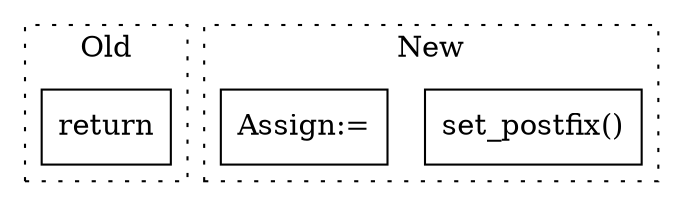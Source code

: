 digraph G {
subgraph cluster0 {
1 [label="return" a="93" s="6708" l="6" shape="box"];
label = "Old";
style="dotted";
}
subgraph cluster1 {
2 [label="set_postfix()" a="75" s="7381,7405" l="17,1" shape="box"];
3 [label="Assign:=" a="68" s="6568" l="4" shape="box"];
label = "New";
style="dotted";
}
}